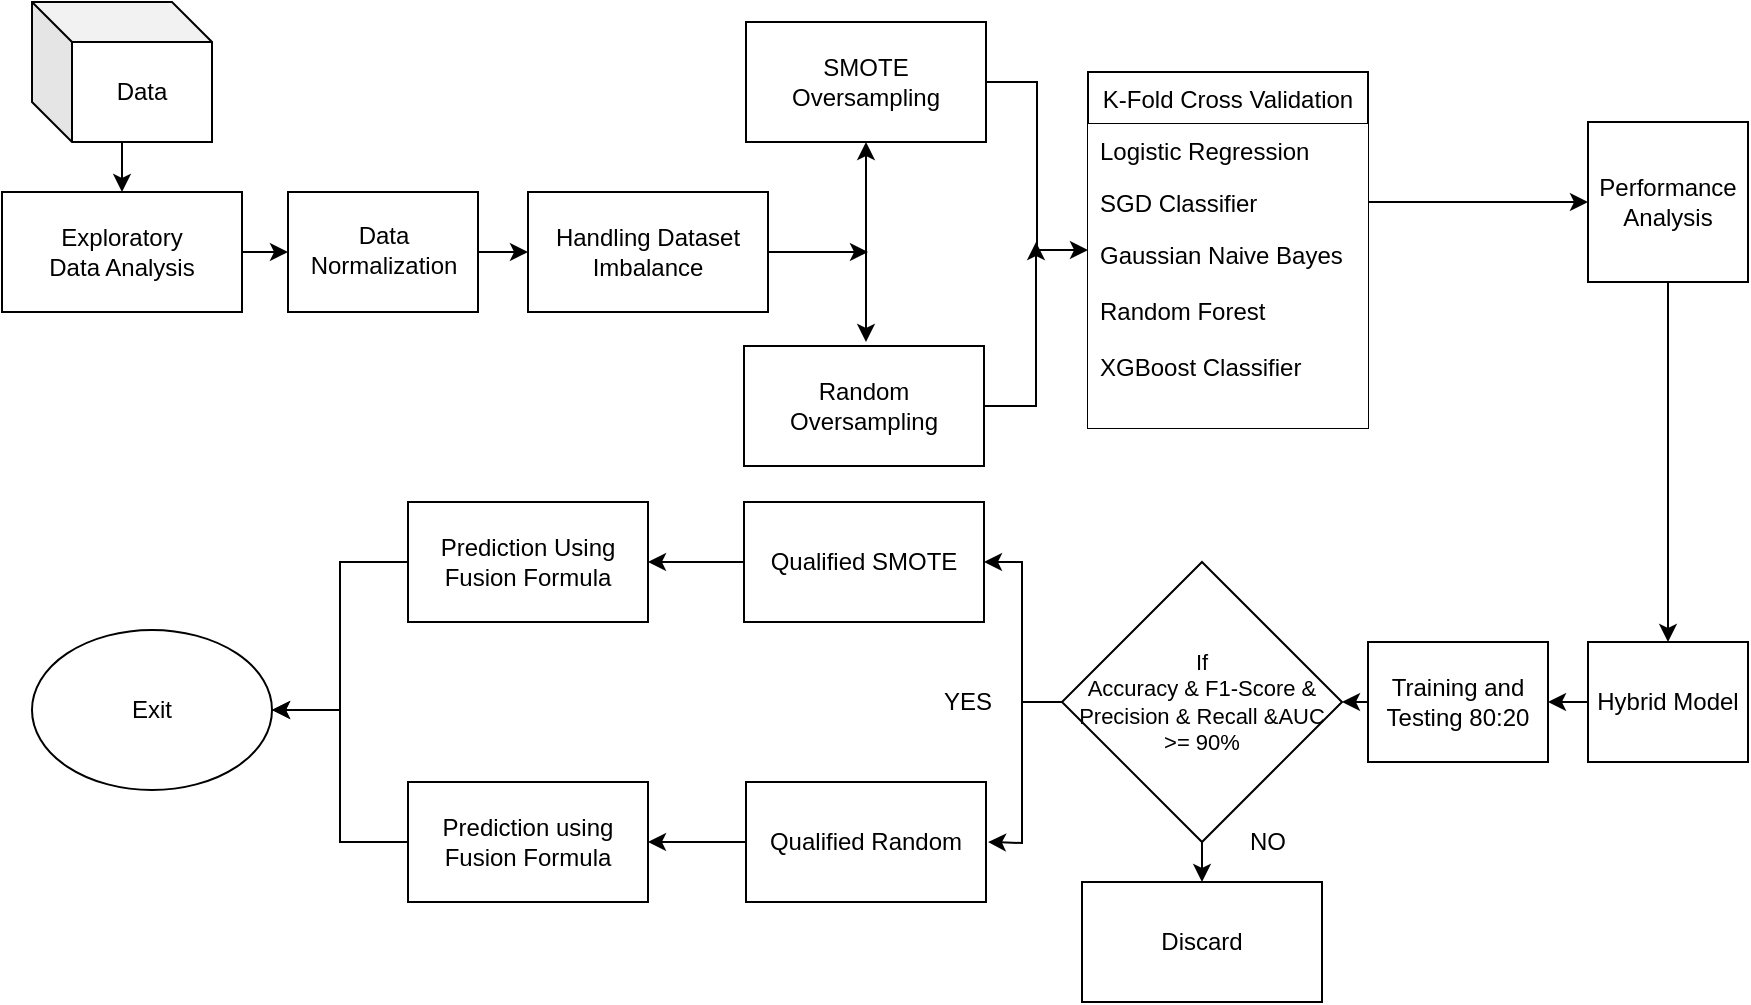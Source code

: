 <mxfile version="14.7.7" type="github">
  <diagram id="Xd7sYLWV2PVqRHPlahSe" name="Page-1">
    <mxGraphModel dx="946" dy="646" grid="1" gridSize="10" guides="1" tooltips="1" connect="1" arrows="1" fold="1" page="1" pageScale="1" pageWidth="850" pageHeight="1100" math="0" shadow="0">
      <root>
        <mxCell id="0" />
        <mxCell id="1" parent="0" />
        <mxCell id="1drK9k2tqe_FkUfN1002-5" style="edgeStyle=orthogonalEdgeStyle;rounded=0;orthogonalLoop=1;jettySize=auto;html=1;entryX=0.5;entryY=0;entryDx=0;entryDy=0;" edge="1" parent="1" source="BIiXuPEVWdWX9yVx2fpi-1" target="BIiXuPEVWdWX9yVx2fpi-4">
          <mxGeometry relative="1" as="geometry" />
        </mxCell>
        <mxCell id="BIiXuPEVWdWX9yVx2fpi-1" value="Data" style="shape=cube;whiteSpace=wrap;html=1;boundedLbl=1;backgroundOutline=1;darkOpacity=0.05;darkOpacity2=0.1;fontFamily=Helvetica;" parent="1" vertex="1">
          <mxGeometry x="62" y="140" width="90" height="70" as="geometry" />
        </mxCell>
        <mxCell id="BIiXuPEVWdWX9yVx2fpi-3" value="Data" style="text;html=1;strokeColor=none;fillColor=none;align=center;verticalAlign=middle;whiteSpace=wrap;rounded=0;fontFamily=Helvetica;" parent="1" vertex="1">
          <mxGeometry x="46" y="261" width="40" height="30" as="geometry" />
        </mxCell>
        <mxCell id="BIiXuPEVWdWX9yVx2fpi-10" value="" style="edgeStyle=orthogonalEdgeStyle;rounded=0;orthogonalLoop=1;jettySize=auto;html=1;fontFamily=Helvetica;entryX=0;entryY=0.5;entryDx=0;entryDy=0;" parent="1" source="BIiXuPEVWdWX9yVx2fpi-4" target="BIiXuPEVWdWX9yVx2fpi-7" edge="1">
          <mxGeometry relative="1" as="geometry" />
        </mxCell>
        <mxCell id="BIiXuPEVWdWX9yVx2fpi-4" value="" style="rounded=0;whiteSpace=wrap;html=1;fontFamily=Helvetica;" parent="1" vertex="1">
          <mxGeometry x="47" y="235" width="120" height="60" as="geometry" />
        </mxCell>
        <mxCell id="BIiXuPEVWdWX9yVx2fpi-5" value="Exploratory Data Analysis" style="text;html=1;strokeColor=none;fillColor=none;align=center;verticalAlign=middle;whiteSpace=wrap;rounded=0;fontFamily=Helvetica;" parent="1" vertex="1">
          <mxGeometry x="67" y="250" width="80" height="30" as="geometry" />
        </mxCell>
        <mxCell id="1drK9k2tqe_FkUfN1002-8" style="edgeStyle=orthogonalEdgeStyle;rounded=0;orthogonalLoop=1;jettySize=auto;html=1;exitX=1;exitY=0.5;exitDx=0;exitDy=0;entryX=0;entryY=0.5;entryDx=0;entryDy=0;" edge="1" parent="1" source="BIiXuPEVWdWX9yVx2fpi-7" target="1drK9k2tqe_FkUfN1002-7">
          <mxGeometry relative="1" as="geometry" />
        </mxCell>
        <mxCell id="BIiXuPEVWdWX9yVx2fpi-7" value="" style="rounded=0;whiteSpace=wrap;html=1;fontFamily=Helvetica;" parent="1" vertex="1">
          <mxGeometry x="190" y="235" width="95" height="60" as="geometry" />
        </mxCell>
        <mxCell id="BIiXuPEVWdWX9yVx2fpi-8" value="Data Normalization" style="text;html=1;strokeColor=none;fillColor=none;align=center;verticalAlign=middle;whiteSpace=wrap;rounded=0;fontFamily=Helvetica;" parent="1" vertex="1">
          <mxGeometry x="217.5" y="254" width="40" height="20" as="geometry" />
        </mxCell>
        <mxCell id="BIiXuPEVWdWX9yVx2fpi-21" style="edgeStyle=orthogonalEdgeStyle;rounded=0;orthogonalLoop=1;jettySize=auto;html=1;exitX=1;exitY=0.5;exitDx=0;exitDy=0;entryX=0;entryY=0.5;entryDx=0;entryDy=0;fontFamily=Helvetica;" parent="1" source="BIiXuPEVWdWX9yVx2fpi-11" target="BIiXuPEVWdWX9yVx2fpi-16" edge="1">
          <mxGeometry relative="1" as="geometry" />
        </mxCell>
        <mxCell id="BIiXuPEVWdWX9yVx2fpi-11" value="SMOTE Oversampling" style="rounded=0;whiteSpace=wrap;html=1;fontFamily=Helvetica;" parent="1" vertex="1">
          <mxGeometry x="419" y="150" width="120" height="60" as="geometry" />
        </mxCell>
        <mxCell id="BIiXuPEVWdWX9yVx2fpi-22" style="edgeStyle=orthogonalEdgeStyle;rounded=0;orthogonalLoop=1;jettySize=auto;html=1;fontFamily=Helvetica;exitX=0.933;exitY=0.5;exitDx=0;exitDy=0;exitPerimeter=0;" parent="1" source="BIiXuPEVWdWX9yVx2fpi-12" edge="1">
          <mxGeometry relative="1" as="geometry">
            <mxPoint x="564" y="260" as="targetPoint" />
            <mxPoint x="540" y="342" as="sourcePoint" />
            <Array as="points">
              <mxPoint x="564" y="342" />
            </Array>
          </mxGeometry>
        </mxCell>
        <mxCell id="BIiXuPEVWdWX9yVx2fpi-12" value="Random Oversampling" style="rounded=0;whiteSpace=wrap;html=1;fontFamily=Helvetica;" parent="1" vertex="1">
          <mxGeometry x="418" y="312" width="120" height="60" as="geometry" />
        </mxCell>
        <mxCell id="BIiXuPEVWdWX9yVx2fpi-16" value="K-Fold Cross Validation" style="swimlane;fontStyle=0;childLayout=stackLayout;horizontal=1;startSize=26;horizontalStack=0;resizeParent=1;resizeParentMax=0;resizeLast=0;collapsible=1;marginBottom=0;fontFamily=Helvetica;" parent="1" vertex="1">
          <mxGeometry x="590" y="175" width="140" height="178" as="geometry">
            <mxRectangle x="580" y="200" width="160" height="26" as="alternateBounds" />
          </mxGeometry>
        </mxCell>
        <mxCell id="BIiXuPEVWdWX9yVx2fpi-17" value="Logistic Regression" style="text;align=left;verticalAlign=top;spacingLeft=4;spacingRight=4;overflow=hidden;rotatable=0;points=[[0,0.5],[1,0.5]];portConstraint=eastwest;fillColor=#ffffff;" parent="BIiXuPEVWdWX9yVx2fpi-16" vertex="1">
          <mxGeometry y="26" width="140" height="26" as="geometry" />
        </mxCell>
        <mxCell id="BIiXuPEVWdWX9yVx2fpi-18" value="SGD Classifier" style="text;align=left;verticalAlign=top;spacingLeft=4;spacingRight=4;overflow=hidden;rotatable=0;points=[[0,0.5],[1,0.5]];portConstraint=eastwest;fillColor=#ffffff;" parent="BIiXuPEVWdWX9yVx2fpi-16" vertex="1">
          <mxGeometry y="52" width="140" height="26" as="geometry" />
        </mxCell>
        <mxCell id="BIiXuPEVWdWX9yVx2fpi-19" value="Gaussian Naive Bayes&#xa;&#xa;Random Forest&#xa;&#xa;XGBoost Classifier&#xa;" style="text;align=left;verticalAlign=top;spacingLeft=4;spacingRight=4;overflow=hidden;rotatable=0;points=[[0,0.5],[1,0.5]];portConstraint=eastwest;fillColor=#ffffff;" parent="BIiXuPEVWdWX9yVx2fpi-16" vertex="1">
          <mxGeometry y="78" width="140" height="100" as="geometry" />
        </mxCell>
        <mxCell id="BIiXuPEVWdWX9yVx2fpi-26" style="edgeStyle=orthogonalEdgeStyle;rounded=0;orthogonalLoop=1;jettySize=auto;html=1;entryX=0.5;entryY=0;entryDx=0;entryDy=0;fontFamily=Helvetica;" parent="1" source="BIiXuPEVWdWX9yVx2fpi-23" target="BIiXuPEVWdWX9yVx2fpi-25" edge="1">
          <mxGeometry relative="1" as="geometry" />
        </mxCell>
        <mxCell id="BIiXuPEVWdWX9yVx2fpi-23" value="Performance Analysis" style="whiteSpace=wrap;html=1;aspect=fixed;fontFamily=Helvetica;" parent="1" vertex="1">
          <mxGeometry x="840" y="200" width="80" height="80" as="geometry" />
        </mxCell>
        <mxCell id="BIiXuPEVWdWX9yVx2fpi-24" value="" style="edgeStyle=orthogonalEdgeStyle;rounded=0;orthogonalLoop=1;jettySize=auto;html=1;fontFamily=Helvetica;" parent="1" source="BIiXuPEVWdWX9yVx2fpi-18" target="BIiXuPEVWdWX9yVx2fpi-23" edge="1">
          <mxGeometry relative="1" as="geometry" />
        </mxCell>
        <mxCell id="BIiXuPEVWdWX9yVx2fpi-30" style="edgeStyle=orthogonalEdgeStyle;rounded=0;orthogonalLoop=1;jettySize=auto;html=1;exitX=0;exitY=0.5;exitDx=0;exitDy=0;entryX=1;entryY=0.5;entryDx=0;entryDy=0;fontFamily=Helvetica;" parent="1" source="BIiXuPEVWdWX9yVx2fpi-25" target="BIiXuPEVWdWX9yVx2fpi-29" edge="1">
          <mxGeometry relative="1" as="geometry" />
        </mxCell>
        <mxCell id="BIiXuPEVWdWX9yVx2fpi-25" value="Hybrid Model" style="rounded=0;whiteSpace=wrap;html=1;fontFamily=Helvetica;" parent="1" vertex="1">
          <mxGeometry x="840" y="460" width="80" height="60" as="geometry" />
        </mxCell>
        <mxCell id="BIiXuPEVWdWX9yVx2fpi-43" style="edgeStyle=orthogonalEdgeStyle;rounded=0;orthogonalLoop=1;jettySize=auto;html=1;fontFamily=Helvetica;" parent="1" source="BIiXuPEVWdWX9yVx2fpi-27" target="BIiXuPEVWdWX9yVx2fpi-37" edge="1">
          <mxGeometry relative="1" as="geometry" />
        </mxCell>
        <mxCell id="BIiXuPEVWdWX9yVx2fpi-27" value="Qualified SMOTE" style="rounded=0;whiteSpace=wrap;html=1;fontFamily=Helvetica;" parent="1" vertex="1">
          <mxGeometry x="418" y="390" width="120" height="60" as="geometry" />
        </mxCell>
        <mxCell id="BIiXuPEVWdWX9yVx2fpi-42" style="edgeStyle=orthogonalEdgeStyle;rounded=0;orthogonalLoop=1;jettySize=auto;html=1;entryX=1;entryY=0.5;entryDx=0;entryDy=0;fontFamily=Helvetica;" parent="1" source="BIiXuPEVWdWX9yVx2fpi-28" target="BIiXuPEVWdWX9yVx2fpi-38" edge="1">
          <mxGeometry relative="1" as="geometry" />
        </mxCell>
        <mxCell id="BIiXuPEVWdWX9yVx2fpi-28" value="Qualified Random" style="rounded=0;whiteSpace=wrap;html=1;fontFamily=Helvetica;" parent="1" vertex="1">
          <mxGeometry x="419" y="530" width="120" height="60" as="geometry" />
        </mxCell>
        <mxCell id="BIiXuPEVWdWX9yVx2fpi-32" style="edgeStyle=orthogonalEdgeStyle;rounded=0;orthogonalLoop=1;jettySize=auto;html=1;exitX=0;exitY=0.5;exitDx=0;exitDy=0;entryX=1;entryY=0.5;entryDx=0;entryDy=0;fontFamily=Helvetica;" parent="1" source="BIiXuPEVWdWX9yVx2fpi-29" target="BIiXuPEVWdWX9yVx2fpi-31" edge="1">
          <mxGeometry relative="1" as="geometry" />
        </mxCell>
        <mxCell id="BIiXuPEVWdWX9yVx2fpi-29" value="Training and Testing 80:20 " style="rounded=0;whiteSpace=wrap;html=1;fontFamily=Helvetica;" parent="1" vertex="1">
          <mxGeometry x="730" y="460" width="90" height="60" as="geometry" />
        </mxCell>
        <mxCell id="BIiXuPEVWdWX9yVx2fpi-33" style="edgeStyle=orthogonalEdgeStyle;rounded=0;orthogonalLoop=1;jettySize=auto;html=1;entryX=1;entryY=0.5;entryDx=0;entryDy=0;fontFamily=Helvetica;" parent="1" source="BIiXuPEVWdWX9yVx2fpi-31" target="BIiXuPEVWdWX9yVx2fpi-27" edge="1">
          <mxGeometry relative="1" as="geometry" />
        </mxCell>
        <mxCell id="BIiXuPEVWdWX9yVx2fpi-34" style="edgeStyle=orthogonalEdgeStyle;rounded=0;orthogonalLoop=1;jettySize=auto;html=1;fontFamily=Helvetica;" parent="1" source="BIiXuPEVWdWX9yVx2fpi-31" edge="1">
          <mxGeometry relative="1" as="geometry">
            <mxPoint x="540" y="560" as="targetPoint" />
          </mxGeometry>
        </mxCell>
        <mxCell id="BIiXuPEVWdWX9yVx2fpi-36" style="edgeStyle=orthogonalEdgeStyle;rounded=0;orthogonalLoop=1;jettySize=auto;html=1;exitX=0.5;exitY=1;exitDx=0;exitDy=0;entryX=0.5;entryY=0;entryDx=0;entryDy=0;fontFamily=Helvetica;" parent="1" source="BIiXuPEVWdWX9yVx2fpi-31" target="BIiXuPEVWdWX9yVx2fpi-35" edge="1">
          <mxGeometry relative="1" as="geometry" />
        </mxCell>
        <mxCell id="BIiXuPEVWdWX9yVx2fpi-31" value="&lt;div style=&quot;font-size: 11px&quot;&gt;&lt;font style=&quot;font-size: 11px&quot;&gt;If &lt;br&gt;&lt;/font&gt;&lt;/div&gt;&lt;div style=&quot;font-size: 11px&quot;&gt;&lt;font style=&quot;font-size: 11px&quot;&gt;Accuracy &amp;amp; F1-Score &amp;amp; Precision &amp;amp; Recall &amp;amp;AUC&lt;/font&gt;&lt;/div&gt;&lt;div style=&quot;font-size: 11px&quot;&gt;&lt;font style=&quot;font-size: 11px&quot;&gt; &amp;gt;= 90%&lt;br&gt;&lt;/font&gt;&lt;/div&gt;" style="rhombus;whiteSpace=wrap;html=1;fontFamily=Helvetica;" parent="1" vertex="1">
          <mxGeometry x="577" y="420" width="140" height="140" as="geometry" />
        </mxCell>
        <mxCell id="BIiXuPEVWdWX9yVx2fpi-35" value="Discard" style="rounded=0;whiteSpace=wrap;html=1;fontFamily=Helvetica;" parent="1" vertex="1">
          <mxGeometry x="587" y="580" width="120" height="60" as="geometry" />
        </mxCell>
        <mxCell id="BIiXuPEVWdWX9yVx2fpi-40" style="edgeStyle=orthogonalEdgeStyle;rounded=0;orthogonalLoop=1;jettySize=auto;html=1;entryX=1;entryY=0.5;entryDx=0;entryDy=0;fontFamily=Helvetica;" parent="1" source="BIiXuPEVWdWX9yVx2fpi-37" target="BIiXuPEVWdWX9yVx2fpi-39" edge="1">
          <mxGeometry relative="1" as="geometry" />
        </mxCell>
        <mxCell id="BIiXuPEVWdWX9yVx2fpi-37" value="Prediction Using Fusion Formula" style="rounded=0;whiteSpace=wrap;html=1;fontFamily=Helvetica;" parent="1" vertex="1">
          <mxGeometry x="250" y="390" width="120" height="60" as="geometry" />
        </mxCell>
        <mxCell id="1drK9k2tqe_FkUfN1002-4" style="edgeStyle=orthogonalEdgeStyle;rounded=0;orthogonalLoop=1;jettySize=auto;html=1;" edge="1" parent="1" source="BIiXuPEVWdWX9yVx2fpi-38" target="BIiXuPEVWdWX9yVx2fpi-39">
          <mxGeometry relative="1" as="geometry" />
        </mxCell>
        <mxCell id="BIiXuPEVWdWX9yVx2fpi-38" value="Prediction using Fusion Formula" style="rounded=0;whiteSpace=wrap;html=1;fontFamily=Helvetica;" parent="1" vertex="1">
          <mxGeometry x="250" y="530" width="120" height="60" as="geometry" />
        </mxCell>
        <mxCell id="BIiXuPEVWdWX9yVx2fpi-39" value="Exit" style="ellipse;whiteSpace=wrap;html=1;fontFamily=Helvetica;" parent="1" vertex="1">
          <mxGeometry x="62" y="454" width="120" height="80" as="geometry" />
        </mxCell>
        <mxCell id="1drK9k2tqe_FkUfN1002-2" value="" style="endArrow=classic;startArrow=classic;html=1;entryX=0.5;entryY=1;entryDx=0;entryDy=0;" edge="1" parent="1" target="BIiXuPEVWdWX9yVx2fpi-11">
          <mxGeometry width="50" height="50" relative="1" as="geometry">
            <mxPoint x="479" y="310" as="sourcePoint" />
            <mxPoint x="510" y="370" as="targetPoint" />
          </mxGeometry>
        </mxCell>
        <mxCell id="1drK9k2tqe_FkUfN1002-9" style="edgeStyle=orthogonalEdgeStyle;rounded=0;orthogonalLoop=1;jettySize=auto;html=1;exitX=1;exitY=0.5;exitDx=0;exitDy=0;" edge="1" parent="1" source="1drK9k2tqe_FkUfN1002-7">
          <mxGeometry relative="1" as="geometry">
            <mxPoint x="480" y="265" as="targetPoint" />
          </mxGeometry>
        </mxCell>
        <mxCell id="1drK9k2tqe_FkUfN1002-7" value="Handling Dataset Imbalance" style="rounded=0;whiteSpace=wrap;html=1;fillColor=#ffffff;" vertex="1" parent="1">
          <mxGeometry x="310" y="235" width="120" height="60" as="geometry" />
        </mxCell>
        <mxCell id="1drK9k2tqe_FkUfN1002-10" value="NO" style="text;html=1;strokeColor=none;fillColor=none;align=center;verticalAlign=middle;whiteSpace=wrap;rounded=0;" vertex="1" parent="1">
          <mxGeometry x="660" y="550" width="40" height="20" as="geometry" />
        </mxCell>
        <mxCell id="1drK9k2tqe_FkUfN1002-11" value="YES" style="text;html=1;strokeColor=none;fillColor=none;align=center;verticalAlign=middle;whiteSpace=wrap;rounded=0;" vertex="1" parent="1">
          <mxGeometry x="510" y="480" width="40" height="20" as="geometry" />
        </mxCell>
      </root>
    </mxGraphModel>
  </diagram>
</mxfile>
